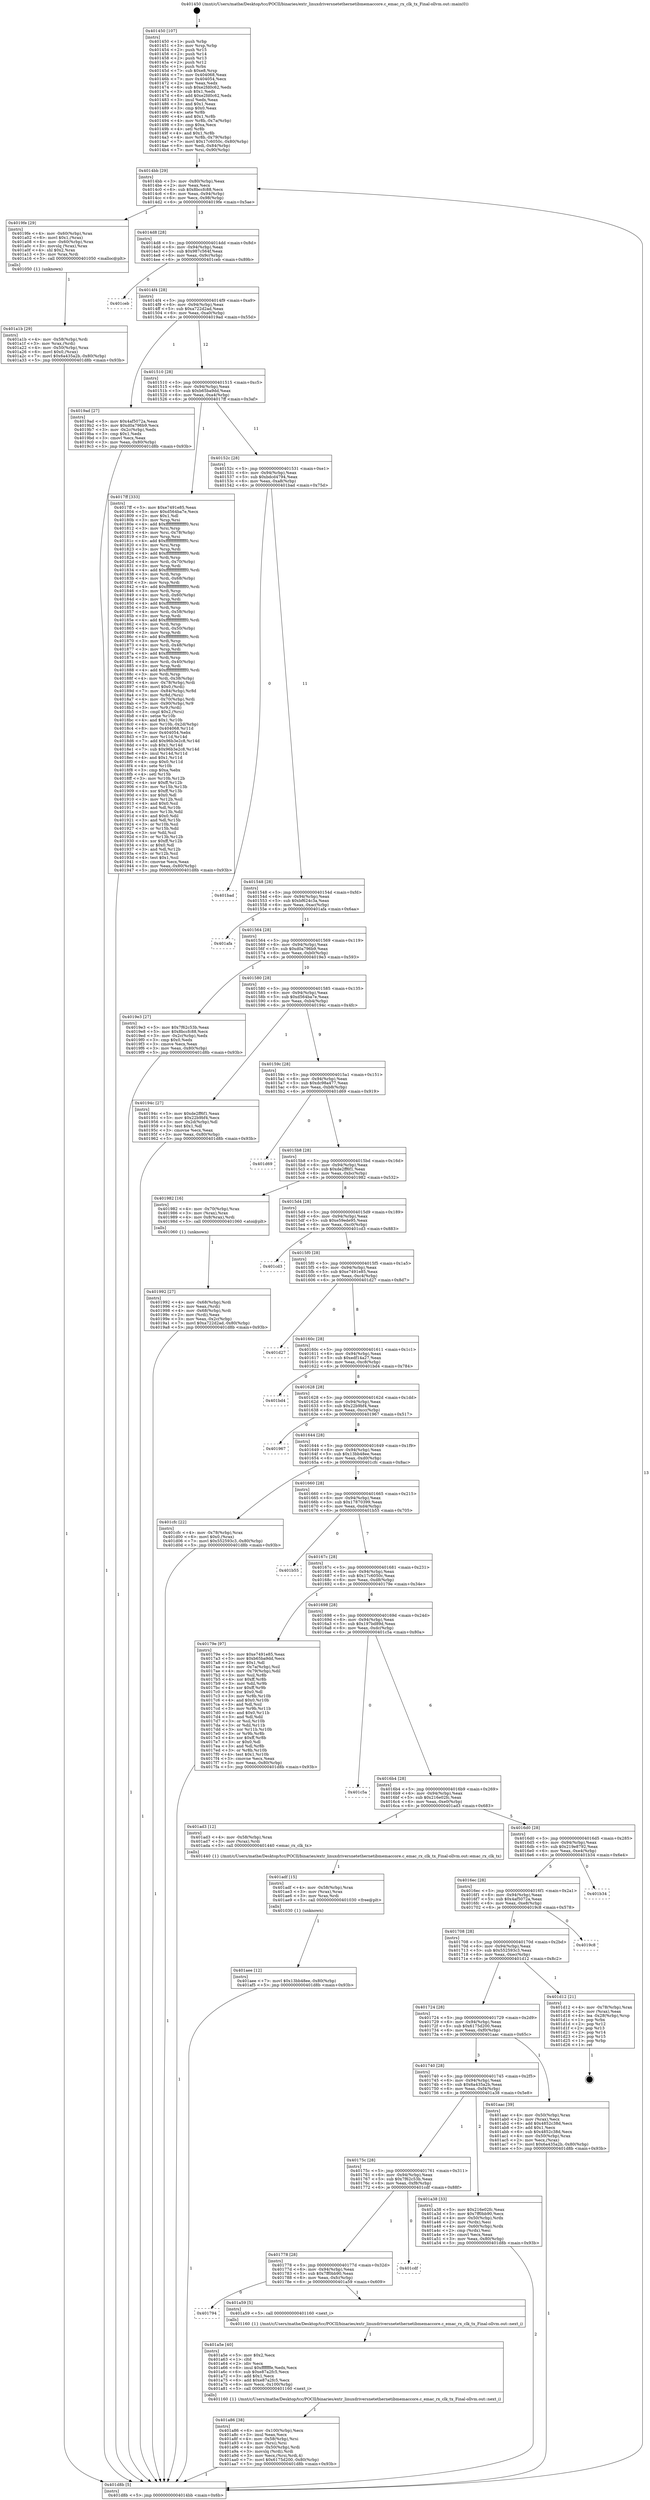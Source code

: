 digraph "0x401450" {
  label = "0x401450 (/mnt/c/Users/mathe/Desktop/tcc/POCII/binaries/extr_linuxdriversnetethernetibmemaccore.c_emac_rx_clk_tx_Final-ollvm.out::main(0))"
  labelloc = "t"
  node[shape=record]

  Entry [label="",width=0.3,height=0.3,shape=circle,fillcolor=black,style=filled]
  "0x4014bb" [label="{
     0x4014bb [29]\l
     | [instrs]\l
     &nbsp;&nbsp;0x4014bb \<+3\>: mov -0x80(%rbp),%eax\l
     &nbsp;&nbsp;0x4014be \<+2\>: mov %eax,%ecx\l
     &nbsp;&nbsp;0x4014c0 \<+6\>: sub $0x8bccfc88,%ecx\l
     &nbsp;&nbsp;0x4014c6 \<+6\>: mov %eax,-0x94(%rbp)\l
     &nbsp;&nbsp;0x4014cc \<+6\>: mov %ecx,-0x98(%rbp)\l
     &nbsp;&nbsp;0x4014d2 \<+6\>: je 00000000004019fe \<main+0x5ae\>\l
  }"]
  "0x4019fe" [label="{
     0x4019fe [29]\l
     | [instrs]\l
     &nbsp;&nbsp;0x4019fe \<+4\>: mov -0x60(%rbp),%rax\l
     &nbsp;&nbsp;0x401a02 \<+6\>: movl $0x1,(%rax)\l
     &nbsp;&nbsp;0x401a08 \<+4\>: mov -0x60(%rbp),%rax\l
     &nbsp;&nbsp;0x401a0c \<+3\>: movslq (%rax),%rax\l
     &nbsp;&nbsp;0x401a0f \<+4\>: shl $0x2,%rax\l
     &nbsp;&nbsp;0x401a13 \<+3\>: mov %rax,%rdi\l
     &nbsp;&nbsp;0x401a16 \<+5\>: call 0000000000401050 \<malloc@plt\>\l
     | [calls]\l
     &nbsp;&nbsp;0x401050 \{1\} (unknown)\l
  }"]
  "0x4014d8" [label="{
     0x4014d8 [28]\l
     | [instrs]\l
     &nbsp;&nbsp;0x4014d8 \<+5\>: jmp 00000000004014dd \<main+0x8d\>\l
     &nbsp;&nbsp;0x4014dd \<+6\>: mov -0x94(%rbp),%eax\l
     &nbsp;&nbsp;0x4014e3 \<+5\>: sub $0x987c564f,%eax\l
     &nbsp;&nbsp;0x4014e8 \<+6\>: mov %eax,-0x9c(%rbp)\l
     &nbsp;&nbsp;0x4014ee \<+6\>: je 0000000000401ceb \<main+0x89b\>\l
  }"]
  Exit [label="",width=0.3,height=0.3,shape=circle,fillcolor=black,style=filled,peripheries=2]
  "0x401ceb" [label="{
     0x401ceb\l
  }", style=dashed]
  "0x4014f4" [label="{
     0x4014f4 [28]\l
     | [instrs]\l
     &nbsp;&nbsp;0x4014f4 \<+5\>: jmp 00000000004014f9 \<main+0xa9\>\l
     &nbsp;&nbsp;0x4014f9 \<+6\>: mov -0x94(%rbp),%eax\l
     &nbsp;&nbsp;0x4014ff \<+5\>: sub $0xa722d2ad,%eax\l
     &nbsp;&nbsp;0x401504 \<+6\>: mov %eax,-0xa0(%rbp)\l
     &nbsp;&nbsp;0x40150a \<+6\>: je 00000000004019ad \<main+0x55d\>\l
  }"]
  "0x401aee" [label="{
     0x401aee [12]\l
     | [instrs]\l
     &nbsp;&nbsp;0x401aee \<+7\>: movl $0x13bb48ee,-0x80(%rbp)\l
     &nbsp;&nbsp;0x401af5 \<+5\>: jmp 0000000000401d8b \<main+0x93b\>\l
  }"]
  "0x4019ad" [label="{
     0x4019ad [27]\l
     | [instrs]\l
     &nbsp;&nbsp;0x4019ad \<+5\>: mov $0x4af5072a,%eax\l
     &nbsp;&nbsp;0x4019b2 \<+5\>: mov $0xd0a796b9,%ecx\l
     &nbsp;&nbsp;0x4019b7 \<+3\>: mov -0x2c(%rbp),%edx\l
     &nbsp;&nbsp;0x4019ba \<+3\>: cmp $0x1,%edx\l
     &nbsp;&nbsp;0x4019bd \<+3\>: cmovl %ecx,%eax\l
     &nbsp;&nbsp;0x4019c0 \<+3\>: mov %eax,-0x80(%rbp)\l
     &nbsp;&nbsp;0x4019c3 \<+5\>: jmp 0000000000401d8b \<main+0x93b\>\l
  }"]
  "0x401510" [label="{
     0x401510 [28]\l
     | [instrs]\l
     &nbsp;&nbsp;0x401510 \<+5\>: jmp 0000000000401515 \<main+0xc5\>\l
     &nbsp;&nbsp;0x401515 \<+6\>: mov -0x94(%rbp),%eax\l
     &nbsp;&nbsp;0x40151b \<+5\>: sub $0xb65ba9dd,%eax\l
     &nbsp;&nbsp;0x401520 \<+6\>: mov %eax,-0xa4(%rbp)\l
     &nbsp;&nbsp;0x401526 \<+6\>: je 00000000004017ff \<main+0x3af\>\l
  }"]
  "0x401adf" [label="{
     0x401adf [15]\l
     | [instrs]\l
     &nbsp;&nbsp;0x401adf \<+4\>: mov -0x58(%rbp),%rax\l
     &nbsp;&nbsp;0x401ae3 \<+3\>: mov (%rax),%rax\l
     &nbsp;&nbsp;0x401ae6 \<+3\>: mov %rax,%rdi\l
     &nbsp;&nbsp;0x401ae9 \<+5\>: call 0000000000401030 \<free@plt\>\l
     | [calls]\l
     &nbsp;&nbsp;0x401030 \{1\} (unknown)\l
  }"]
  "0x4017ff" [label="{
     0x4017ff [333]\l
     | [instrs]\l
     &nbsp;&nbsp;0x4017ff \<+5\>: mov $0xe7491e85,%eax\l
     &nbsp;&nbsp;0x401804 \<+5\>: mov $0xd564ba7e,%ecx\l
     &nbsp;&nbsp;0x401809 \<+2\>: mov $0x1,%dl\l
     &nbsp;&nbsp;0x40180b \<+3\>: mov %rsp,%rsi\l
     &nbsp;&nbsp;0x40180e \<+4\>: add $0xfffffffffffffff0,%rsi\l
     &nbsp;&nbsp;0x401812 \<+3\>: mov %rsi,%rsp\l
     &nbsp;&nbsp;0x401815 \<+4\>: mov %rsi,-0x78(%rbp)\l
     &nbsp;&nbsp;0x401819 \<+3\>: mov %rsp,%rsi\l
     &nbsp;&nbsp;0x40181c \<+4\>: add $0xfffffffffffffff0,%rsi\l
     &nbsp;&nbsp;0x401820 \<+3\>: mov %rsi,%rsp\l
     &nbsp;&nbsp;0x401823 \<+3\>: mov %rsp,%rdi\l
     &nbsp;&nbsp;0x401826 \<+4\>: add $0xfffffffffffffff0,%rdi\l
     &nbsp;&nbsp;0x40182a \<+3\>: mov %rdi,%rsp\l
     &nbsp;&nbsp;0x40182d \<+4\>: mov %rdi,-0x70(%rbp)\l
     &nbsp;&nbsp;0x401831 \<+3\>: mov %rsp,%rdi\l
     &nbsp;&nbsp;0x401834 \<+4\>: add $0xfffffffffffffff0,%rdi\l
     &nbsp;&nbsp;0x401838 \<+3\>: mov %rdi,%rsp\l
     &nbsp;&nbsp;0x40183b \<+4\>: mov %rdi,-0x68(%rbp)\l
     &nbsp;&nbsp;0x40183f \<+3\>: mov %rsp,%rdi\l
     &nbsp;&nbsp;0x401842 \<+4\>: add $0xfffffffffffffff0,%rdi\l
     &nbsp;&nbsp;0x401846 \<+3\>: mov %rdi,%rsp\l
     &nbsp;&nbsp;0x401849 \<+4\>: mov %rdi,-0x60(%rbp)\l
     &nbsp;&nbsp;0x40184d \<+3\>: mov %rsp,%rdi\l
     &nbsp;&nbsp;0x401850 \<+4\>: add $0xfffffffffffffff0,%rdi\l
     &nbsp;&nbsp;0x401854 \<+3\>: mov %rdi,%rsp\l
     &nbsp;&nbsp;0x401857 \<+4\>: mov %rdi,-0x58(%rbp)\l
     &nbsp;&nbsp;0x40185b \<+3\>: mov %rsp,%rdi\l
     &nbsp;&nbsp;0x40185e \<+4\>: add $0xfffffffffffffff0,%rdi\l
     &nbsp;&nbsp;0x401862 \<+3\>: mov %rdi,%rsp\l
     &nbsp;&nbsp;0x401865 \<+4\>: mov %rdi,-0x50(%rbp)\l
     &nbsp;&nbsp;0x401869 \<+3\>: mov %rsp,%rdi\l
     &nbsp;&nbsp;0x40186c \<+4\>: add $0xfffffffffffffff0,%rdi\l
     &nbsp;&nbsp;0x401870 \<+3\>: mov %rdi,%rsp\l
     &nbsp;&nbsp;0x401873 \<+4\>: mov %rdi,-0x48(%rbp)\l
     &nbsp;&nbsp;0x401877 \<+3\>: mov %rsp,%rdi\l
     &nbsp;&nbsp;0x40187a \<+4\>: add $0xfffffffffffffff0,%rdi\l
     &nbsp;&nbsp;0x40187e \<+3\>: mov %rdi,%rsp\l
     &nbsp;&nbsp;0x401881 \<+4\>: mov %rdi,-0x40(%rbp)\l
     &nbsp;&nbsp;0x401885 \<+3\>: mov %rsp,%rdi\l
     &nbsp;&nbsp;0x401888 \<+4\>: add $0xfffffffffffffff0,%rdi\l
     &nbsp;&nbsp;0x40188c \<+3\>: mov %rdi,%rsp\l
     &nbsp;&nbsp;0x40188f \<+4\>: mov %rdi,-0x38(%rbp)\l
     &nbsp;&nbsp;0x401893 \<+4\>: mov -0x78(%rbp),%rdi\l
     &nbsp;&nbsp;0x401897 \<+6\>: movl $0x0,(%rdi)\l
     &nbsp;&nbsp;0x40189d \<+7\>: mov -0x84(%rbp),%r8d\l
     &nbsp;&nbsp;0x4018a4 \<+3\>: mov %r8d,(%rsi)\l
     &nbsp;&nbsp;0x4018a7 \<+4\>: mov -0x70(%rbp),%rdi\l
     &nbsp;&nbsp;0x4018ab \<+7\>: mov -0x90(%rbp),%r9\l
     &nbsp;&nbsp;0x4018b2 \<+3\>: mov %r9,(%rdi)\l
     &nbsp;&nbsp;0x4018b5 \<+3\>: cmpl $0x2,(%rsi)\l
     &nbsp;&nbsp;0x4018b8 \<+4\>: setne %r10b\l
     &nbsp;&nbsp;0x4018bc \<+4\>: and $0x1,%r10b\l
     &nbsp;&nbsp;0x4018c0 \<+4\>: mov %r10b,-0x2d(%rbp)\l
     &nbsp;&nbsp;0x4018c4 \<+8\>: mov 0x404068,%r11d\l
     &nbsp;&nbsp;0x4018cc \<+7\>: mov 0x404054,%ebx\l
     &nbsp;&nbsp;0x4018d3 \<+3\>: mov %r11d,%r14d\l
     &nbsp;&nbsp;0x4018d6 \<+7\>: add $0x96b3e2c8,%r14d\l
     &nbsp;&nbsp;0x4018dd \<+4\>: sub $0x1,%r14d\l
     &nbsp;&nbsp;0x4018e1 \<+7\>: sub $0x96b3e2c8,%r14d\l
     &nbsp;&nbsp;0x4018e8 \<+4\>: imul %r14d,%r11d\l
     &nbsp;&nbsp;0x4018ec \<+4\>: and $0x1,%r11d\l
     &nbsp;&nbsp;0x4018f0 \<+4\>: cmp $0x0,%r11d\l
     &nbsp;&nbsp;0x4018f4 \<+4\>: sete %r10b\l
     &nbsp;&nbsp;0x4018f8 \<+3\>: cmp $0xa,%ebx\l
     &nbsp;&nbsp;0x4018fb \<+4\>: setl %r15b\l
     &nbsp;&nbsp;0x4018ff \<+3\>: mov %r10b,%r12b\l
     &nbsp;&nbsp;0x401902 \<+4\>: xor $0xff,%r12b\l
     &nbsp;&nbsp;0x401906 \<+3\>: mov %r15b,%r13b\l
     &nbsp;&nbsp;0x401909 \<+4\>: xor $0xff,%r13b\l
     &nbsp;&nbsp;0x40190d \<+3\>: xor $0x0,%dl\l
     &nbsp;&nbsp;0x401910 \<+3\>: mov %r12b,%sil\l
     &nbsp;&nbsp;0x401913 \<+4\>: and $0x0,%sil\l
     &nbsp;&nbsp;0x401917 \<+3\>: and %dl,%r10b\l
     &nbsp;&nbsp;0x40191a \<+3\>: mov %r13b,%dil\l
     &nbsp;&nbsp;0x40191d \<+4\>: and $0x0,%dil\l
     &nbsp;&nbsp;0x401921 \<+3\>: and %dl,%r15b\l
     &nbsp;&nbsp;0x401924 \<+3\>: or %r10b,%sil\l
     &nbsp;&nbsp;0x401927 \<+3\>: or %r15b,%dil\l
     &nbsp;&nbsp;0x40192a \<+3\>: xor %dil,%sil\l
     &nbsp;&nbsp;0x40192d \<+3\>: or %r13b,%r12b\l
     &nbsp;&nbsp;0x401930 \<+4\>: xor $0xff,%r12b\l
     &nbsp;&nbsp;0x401934 \<+3\>: or $0x0,%dl\l
     &nbsp;&nbsp;0x401937 \<+3\>: and %dl,%r12b\l
     &nbsp;&nbsp;0x40193a \<+3\>: or %r12b,%sil\l
     &nbsp;&nbsp;0x40193d \<+4\>: test $0x1,%sil\l
     &nbsp;&nbsp;0x401941 \<+3\>: cmovne %ecx,%eax\l
     &nbsp;&nbsp;0x401944 \<+3\>: mov %eax,-0x80(%rbp)\l
     &nbsp;&nbsp;0x401947 \<+5\>: jmp 0000000000401d8b \<main+0x93b\>\l
  }"]
  "0x40152c" [label="{
     0x40152c [28]\l
     | [instrs]\l
     &nbsp;&nbsp;0x40152c \<+5\>: jmp 0000000000401531 \<main+0xe1\>\l
     &nbsp;&nbsp;0x401531 \<+6\>: mov -0x94(%rbp),%eax\l
     &nbsp;&nbsp;0x401537 \<+5\>: sub $0xbdcd4794,%eax\l
     &nbsp;&nbsp;0x40153c \<+6\>: mov %eax,-0xa8(%rbp)\l
     &nbsp;&nbsp;0x401542 \<+6\>: je 0000000000401bad \<main+0x75d\>\l
  }"]
  "0x401a86" [label="{
     0x401a86 [38]\l
     | [instrs]\l
     &nbsp;&nbsp;0x401a86 \<+6\>: mov -0x100(%rbp),%ecx\l
     &nbsp;&nbsp;0x401a8c \<+3\>: imul %eax,%ecx\l
     &nbsp;&nbsp;0x401a8f \<+4\>: mov -0x58(%rbp),%rsi\l
     &nbsp;&nbsp;0x401a93 \<+3\>: mov (%rsi),%rsi\l
     &nbsp;&nbsp;0x401a96 \<+4\>: mov -0x50(%rbp),%rdi\l
     &nbsp;&nbsp;0x401a9a \<+3\>: movslq (%rdi),%rdi\l
     &nbsp;&nbsp;0x401a9d \<+3\>: mov %ecx,(%rsi,%rdi,4)\l
     &nbsp;&nbsp;0x401aa0 \<+7\>: movl $0x6175d200,-0x80(%rbp)\l
     &nbsp;&nbsp;0x401aa7 \<+5\>: jmp 0000000000401d8b \<main+0x93b\>\l
  }"]
  "0x401bad" [label="{
     0x401bad\l
  }", style=dashed]
  "0x401548" [label="{
     0x401548 [28]\l
     | [instrs]\l
     &nbsp;&nbsp;0x401548 \<+5\>: jmp 000000000040154d \<main+0xfd\>\l
     &nbsp;&nbsp;0x40154d \<+6\>: mov -0x94(%rbp),%eax\l
     &nbsp;&nbsp;0x401553 \<+5\>: sub $0xbf624c3a,%eax\l
     &nbsp;&nbsp;0x401558 \<+6\>: mov %eax,-0xac(%rbp)\l
     &nbsp;&nbsp;0x40155e \<+6\>: je 0000000000401afa \<main+0x6aa\>\l
  }"]
  "0x401a5e" [label="{
     0x401a5e [40]\l
     | [instrs]\l
     &nbsp;&nbsp;0x401a5e \<+5\>: mov $0x2,%ecx\l
     &nbsp;&nbsp;0x401a63 \<+1\>: cltd\l
     &nbsp;&nbsp;0x401a64 \<+2\>: idiv %ecx\l
     &nbsp;&nbsp;0x401a66 \<+6\>: imul $0xfffffffe,%edx,%ecx\l
     &nbsp;&nbsp;0x401a6c \<+6\>: sub $0xe87a2fc5,%ecx\l
     &nbsp;&nbsp;0x401a72 \<+3\>: add $0x1,%ecx\l
     &nbsp;&nbsp;0x401a75 \<+6\>: add $0xe87a2fc5,%ecx\l
     &nbsp;&nbsp;0x401a7b \<+6\>: mov %ecx,-0x100(%rbp)\l
     &nbsp;&nbsp;0x401a81 \<+5\>: call 0000000000401160 \<next_i\>\l
     | [calls]\l
     &nbsp;&nbsp;0x401160 \{1\} (/mnt/c/Users/mathe/Desktop/tcc/POCII/binaries/extr_linuxdriversnetethernetibmemaccore.c_emac_rx_clk_tx_Final-ollvm.out::next_i)\l
  }"]
  "0x401afa" [label="{
     0x401afa\l
  }", style=dashed]
  "0x401564" [label="{
     0x401564 [28]\l
     | [instrs]\l
     &nbsp;&nbsp;0x401564 \<+5\>: jmp 0000000000401569 \<main+0x119\>\l
     &nbsp;&nbsp;0x401569 \<+6\>: mov -0x94(%rbp),%eax\l
     &nbsp;&nbsp;0x40156f \<+5\>: sub $0xd0a796b9,%eax\l
     &nbsp;&nbsp;0x401574 \<+6\>: mov %eax,-0xb0(%rbp)\l
     &nbsp;&nbsp;0x40157a \<+6\>: je 00000000004019e3 \<main+0x593\>\l
  }"]
  "0x401794" [label="{
     0x401794\l
  }", style=dashed]
  "0x4019e3" [label="{
     0x4019e3 [27]\l
     | [instrs]\l
     &nbsp;&nbsp;0x4019e3 \<+5\>: mov $0x7f62c53b,%eax\l
     &nbsp;&nbsp;0x4019e8 \<+5\>: mov $0x8bccfc88,%ecx\l
     &nbsp;&nbsp;0x4019ed \<+3\>: mov -0x2c(%rbp),%edx\l
     &nbsp;&nbsp;0x4019f0 \<+3\>: cmp $0x0,%edx\l
     &nbsp;&nbsp;0x4019f3 \<+3\>: cmove %ecx,%eax\l
     &nbsp;&nbsp;0x4019f6 \<+3\>: mov %eax,-0x80(%rbp)\l
     &nbsp;&nbsp;0x4019f9 \<+5\>: jmp 0000000000401d8b \<main+0x93b\>\l
  }"]
  "0x401580" [label="{
     0x401580 [28]\l
     | [instrs]\l
     &nbsp;&nbsp;0x401580 \<+5\>: jmp 0000000000401585 \<main+0x135\>\l
     &nbsp;&nbsp;0x401585 \<+6\>: mov -0x94(%rbp),%eax\l
     &nbsp;&nbsp;0x40158b \<+5\>: sub $0xd564ba7e,%eax\l
     &nbsp;&nbsp;0x401590 \<+6\>: mov %eax,-0xb4(%rbp)\l
     &nbsp;&nbsp;0x401596 \<+6\>: je 000000000040194c \<main+0x4fc\>\l
  }"]
  "0x401a59" [label="{
     0x401a59 [5]\l
     | [instrs]\l
     &nbsp;&nbsp;0x401a59 \<+5\>: call 0000000000401160 \<next_i\>\l
     | [calls]\l
     &nbsp;&nbsp;0x401160 \{1\} (/mnt/c/Users/mathe/Desktop/tcc/POCII/binaries/extr_linuxdriversnetethernetibmemaccore.c_emac_rx_clk_tx_Final-ollvm.out::next_i)\l
  }"]
  "0x40194c" [label="{
     0x40194c [27]\l
     | [instrs]\l
     &nbsp;&nbsp;0x40194c \<+5\>: mov $0xde2ff6f1,%eax\l
     &nbsp;&nbsp;0x401951 \<+5\>: mov $0x22b9bf4,%ecx\l
     &nbsp;&nbsp;0x401956 \<+3\>: mov -0x2d(%rbp),%dl\l
     &nbsp;&nbsp;0x401959 \<+3\>: test $0x1,%dl\l
     &nbsp;&nbsp;0x40195c \<+3\>: cmovne %ecx,%eax\l
     &nbsp;&nbsp;0x40195f \<+3\>: mov %eax,-0x80(%rbp)\l
     &nbsp;&nbsp;0x401962 \<+5\>: jmp 0000000000401d8b \<main+0x93b\>\l
  }"]
  "0x40159c" [label="{
     0x40159c [28]\l
     | [instrs]\l
     &nbsp;&nbsp;0x40159c \<+5\>: jmp 00000000004015a1 \<main+0x151\>\l
     &nbsp;&nbsp;0x4015a1 \<+6\>: mov -0x94(%rbp),%eax\l
     &nbsp;&nbsp;0x4015a7 \<+5\>: sub $0xdc98a477,%eax\l
     &nbsp;&nbsp;0x4015ac \<+6\>: mov %eax,-0xb8(%rbp)\l
     &nbsp;&nbsp;0x4015b2 \<+6\>: je 0000000000401d69 \<main+0x919\>\l
  }"]
  "0x401778" [label="{
     0x401778 [28]\l
     | [instrs]\l
     &nbsp;&nbsp;0x401778 \<+5\>: jmp 000000000040177d \<main+0x32d\>\l
     &nbsp;&nbsp;0x40177d \<+6\>: mov -0x94(%rbp),%eax\l
     &nbsp;&nbsp;0x401783 \<+5\>: sub $0x7ff0bb90,%eax\l
     &nbsp;&nbsp;0x401788 \<+6\>: mov %eax,-0xfc(%rbp)\l
     &nbsp;&nbsp;0x40178e \<+6\>: je 0000000000401a59 \<main+0x609\>\l
  }"]
  "0x401d69" [label="{
     0x401d69\l
  }", style=dashed]
  "0x4015b8" [label="{
     0x4015b8 [28]\l
     | [instrs]\l
     &nbsp;&nbsp;0x4015b8 \<+5\>: jmp 00000000004015bd \<main+0x16d\>\l
     &nbsp;&nbsp;0x4015bd \<+6\>: mov -0x94(%rbp),%eax\l
     &nbsp;&nbsp;0x4015c3 \<+5\>: sub $0xde2ff6f1,%eax\l
     &nbsp;&nbsp;0x4015c8 \<+6\>: mov %eax,-0xbc(%rbp)\l
     &nbsp;&nbsp;0x4015ce \<+6\>: je 0000000000401982 \<main+0x532\>\l
  }"]
  "0x401cdf" [label="{
     0x401cdf\l
  }", style=dashed]
  "0x401982" [label="{
     0x401982 [16]\l
     | [instrs]\l
     &nbsp;&nbsp;0x401982 \<+4\>: mov -0x70(%rbp),%rax\l
     &nbsp;&nbsp;0x401986 \<+3\>: mov (%rax),%rax\l
     &nbsp;&nbsp;0x401989 \<+4\>: mov 0x8(%rax),%rdi\l
     &nbsp;&nbsp;0x40198d \<+5\>: call 0000000000401060 \<atoi@plt\>\l
     | [calls]\l
     &nbsp;&nbsp;0x401060 \{1\} (unknown)\l
  }"]
  "0x4015d4" [label="{
     0x4015d4 [28]\l
     | [instrs]\l
     &nbsp;&nbsp;0x4015d4 \<+5\>: jmp 00000000004015d9 \<main+0x189\>\l
     &nbsp;&nbsp;0x4015d9 \<+6\>: mov -0x94(%rbp),%eax\l
     &nbsp;&nbsp;0x4015df \<+5\>: sub $0xe59ede95,%eax\l
     &nbsp;&nbsp;0x4015e4 \<+6\>: mov %eax,-0xc0(%rbp)\l
     &nbsp;&nbsp;0x4015ea \<+6\>: je 0000000000401cd3 \<main+0x883\>\l
  }"]
  "0x40175c" [label="{
     0x40175c [28]\l
     | [instrs]\l
     &nbsp;&nbsp;0x40175c \<+5\>: jmp 0000000000401761 \<main+0x311\>\l
     &nbsp;&nbsp;0x401761 \<+6\>: mov -0x94(%rbp),%eax\l
     &nbsp;&nbsp;0x401767 \<+5\>: sub $0x7f62c53b,%eax\l
     &nbsp;&nbsp;0x40176c \<+6\>: mov %eax,-0xf8(%rbp)\l
     &nbsp;&nbsp;0x401772 \<+6\>: je 0000000000401cdf \<main+0x88f\>\l
  }"]
  "0x401cd3" [label="{
     0x401cd3\l
  }", style=dashed]
  "0x4015f0" [label="{
     0x4015f0 [28]\l
     | [instrs]\l
     &nbsp;&nbsp;0x4015f0 \<+5\>: jmp 00000000004015f5 \<main+0x1a5\>\l
     &nbsp;&nbsp;0x4015f5 \<+6\>: mov -0x94(%rbp),%eax\l
     &nbsp;&nbsp;0x4015fb \<+5\>: sub $0xe7491e85,%eax\l
     &nbsp;&nbsp;0x401600 \<+6\>: mov %eax,-0xc4(%rbp)\l
     &nbsp;&nbsp;0x401606 \<+6\>: je 0000000000401d27 \<main+0x8d7\>\l
  }"]
  "0x401a38" [label="{
     0x401a38 [33]\l
     | [instrs]\l
     &nbsp;&nbsp;0x401a38 \<+5\>: mov $0x216e02fc,%eax\l
     &nbsp;&nbsp;0x401a3d \<+5\>: mov $0x7ff0bb90,%ecx\l
     &nbsp;&nbsp;0x401a42 \<+4\>: mov -0x50(%rbp),%rdx\l
     &nbsp;&nbsp;0x401a46 \<+2\>: mov (%rdx),%esi\l
     &nbsp;&nbsp;0x401a48 \<+4\>: mov -0x60(%rbp),%rdx\l
     &nbsp;&nbsp;0x401a4c \<+2\>: cmp (%rdx),%esi\l
     &nbsp;&nbsp;0x401a4e \<+3\>: cmovl %ecx,%eax\l
     &nbsp;&nbsp;0x401a51 \<+3\>: mov %eax,-0x80(%rbp)\l
     &nbsp;&nbsp;0x401a54 \<+5\>: jmp 0000000000401d8b \<main+0x93b\>\l
  }"]
  "0x401d27" [label="{
     0x401d27\l
  }", style=dashed]
  "0x40160c" [label="{
     0x40160c [28]\l
     | [instrs]\l
     &nbsp;&nbsp;0x40160c \<+5\>: jmp 0000000000401611 \<main+0x1c1\>\l
     &nbsp;&nbsp;0x401611 \<+6\>: mov -0x94(%rbp),%eax\l
     &nbsp;&nbsp;0x401617 \<+5\>: sub $0xedf14a27,%eax\l
     &nbsp;&nbsp;0x40161c \<+6\>: mov %eax,-0xc8(%rbp)\l
     &nbsp;&nbsp;0x401622 \<+6\>: je 0000000000401bd4 \<main+0x784\>\l
  }"]
  "0x401740" [label="{
     0x401740 [28]\l
     | [instrs]\l
     &nbsp;&nbsp;0x401740 \<+5\>: jmp 0000000000401745 \<main+0x2f5\>\l
     &nbsp;&nbsp;0x401745 \<+6\>: mov -0x94(%rbp),%eax\l
     &nbsp;&nbsp;0x40174b \<+5\>: sub $0x6a435a2b,%eax\l
     &nbsp;&nbsp;0x401750 \<+6\>: mov %eax,-0xf4(%rbp)\l
     &nbsp;&nbsp;0x401756 \<+6\>: je 0000000000401a38 \<main+0x5e8\>\l
  }"]
  "0x401bd4" [label="{
     0x401bd4\l
  }", style=dashed]
  "0x401628" [label="{
     0x401628 [28]\l
     | [instrs]\l
     &nbsp;&nbsp;0x401628 \<+5\>: jmp 000000000040162d \<main+0x1dd\>\l
     &nbsp;&nbsp;0x40162d \<+6\>: mov -0x94(%rbp),%eax\l
     &nbsp;&nbsp;0x401633 \<+5\>: sub $0x22b9bf4,%eax\l
     &nbsp;&nbsp;0x401638 \<+6\>: mov %eax,-0xcc(%rbp)\l
     &nbsp;&nbsp;0x40163e \<+6\>: je 0000000000401967 \<main+0x517\>\l
  }"]
  "0x401aac" [label="{
     0x401aac [39]\l
     | [instrs]\l
     &nbsp;&nbsp;0x401aac \<+4\>: mov -0x50(%rbp),%rax\l
     &nbsp;&nbsp;0x401ab0 \<+2\>: mov (%rax),%ecx\l
     &nbsp;&nbsp;0x401ab2 \<+6\>: add $0x4852c38d,%ecx\l
     &nbsp;&nbsp;0x401ab8 \<+3\>: add $0x1,%ecx\l
     &nbsp;&nbsp;0x401abb \<+6\>: sub $0x4852c38d,%ecx\l
     &nbsp;&nbsp;0x401ac1 \<+4\>: mov -0x50(%rbp),%rax\l
     &nbsp;&nbsp;0x401ac5 \<+2\>: mov %ecx,(%rax)\l
     &nbsp;&nbsp;0x401ac7 \<+7\>: movl $0x6a435a2b,-0x80(%rbp)\l
     &nbsp;&nbsp;0x401ace \<+5\>: jmp 0000000000401d8b \<main+0x93b\>\l
  }"]
  "0x401967" [label="{
     0x401967\l
  }", style=dashed]
  "0x401644" [label="{
     0x401644 [28]\l
     | [instrs]\l
     &nbsp;&nbsp;0x401644 \<+5\>: jmp 0000000000401649 \<main+0x1f9\>\l
     &nbsp;&nbsp;0x401649 \<+6\>: mov -0x94(%rbp),%eax\l
     &nbsp;&nbsp;0x40164f \<+5\>: sub $0x13bb48ee,%eax\l
     &nbsp;&nbsp;0x401654 \<+6\>: mov %eax,-0xd0(%rbp)\l
     &nbsp;&nbsp;0x40165a \<+6\>: je 0000000000401cfc \<main+0x8ac\>\l
  }"]
  "0x401724" [label="{
     0x401724 [28]\l
     | [instrs]\l
     &nbsp;&nbsp;0x401724 \<+5\>: jmp 0000000000401729 \<main+0x2d9\>\l
     &nbsp;&nbsp;0x401729 \<+6\>: mov -0x94(%rbp),%eax\l
     &nbsp;&nbsp;0x40172f \<+5\>: sub $0x6175d200,%eax\l
     &nbsp;&nbsp;0x401734 \<+6\>: mov %eax,-0xf0(%rbp)\l
     &nbsp;&nbsp;0x40173a \<+6\>: je 0000000000401aac \<main+0x65c\>\l
  }"]
  "0x401cfc" [label="{
     0x401cfc [22]\l
     | [instrs]\l
     &nbsp;&nbsp;0x401cfc \<+4\>: mov -0x78(%rbp),%rax\l
     &nbsp;&nbsp;0x401d00 \<+6\>: movl $0x0,(%rax)\l
     &nbsp;&nbsp;0x401d06 \<+7\>: movl $0x552593c3,-0x80(%rbp)\l
     &nbsp;&nbsp;0x401d0d \<+5\>: jmp 0000000000401d8b \<main+0x93b\>\l
  }"]
  "0x401660" [label="{
     0x401660 [28]\l
     | [instrs]\l
     &nbsp;&nbsp;0x401660 \<+5\>: jmp 0000000000401665 \<main+0x215\>\l
     &nbsp;&nbsp;0x401665 \<+6\>: mov -0x94(%rbp),%eax\l
     &nbsp;&nbsp;0x40166b \<+5\>: sub $0x17870399,%eax\l
     &nbsp;&nbsp;0x401670 \<+6\>: mov %eax,-0xd4(%rbp)\l
     &nbsp;&nbsp;0x401676 \<+6\>: je 0000000000401b55 \<main+0x705\>\l
  }"]
  "0x401d12" [label="{
     0x401d12 [21]\l
     | [instrs]\l
     &nbsp;&nbsp;0x401d12 \<+4\>: mov -0x78(%rbp),%rax\l
     &nbsp;&nbsp;0x401d16 \<+2\>: mov (%rax),%eax\l
     &nbsp;&nbsp;0x401d18 \<+4\>: lea -0x28(%rbp),%rsp\l
     &nbsp;&nbsp;0x401d1c \<+1\>: pop %rbx\l
     &nbsp;&nbsp;0x401d1d \<+2\>: pop %r12\l
     &nbsp;&nbsp;0x401d1f \<+2\>: pop %r13\l
     &nbsp;&nbsp;0x401d21 \<+2\>: pop %r14\l
     &nbsp;&nbsp;0x401d23 \<+2\>: pop %r15\l
     &nbsp;&nbsp;0x401d25 \<+1\>: pop %rbp\l
     &nbsp;&nbsp;0x401d26 \<+1\>: ret\l
  }"]
  "0x401b55" [label="{
     0x401b55\l
  }", style=dashed]
  "0x40167c" [label="{
     0x40167c [28]\l
     | [instrs]\l
     &nbsp;&nbsp;0x40167c \<+5\>: jmp 0000000000401681 \<main+0x231\>\l
     &nbsp;&nbsp;0x401681 \<+6\>: mov -0x94(%rbp),%eax\l
     &nbsp;&nbsp;0x401687 \<+5\>: sub $0x17c6050c,%eax\l
     &nbsp;&nbsp;0x40168c \<+6\>: mov %eax,-0xd8(%rbp)\l
     &nbsp;&nbsp;0x401692 \<+6\>: je 000000000040179e \<main+0x34e\>\l
  }"]
  "0x401708" [label="{
     0x401708 [28]\l
     | [instrs]\l
     &nbsp;&nbsp;0x401708 \<+5\>: jmp 000000000040170d \<main+0x2bd\>\l
     &nbsp;&nbsp;0x40170d \<+6\>: mov -0x94(%rbp),%eax\l
     &nbsp;&nbsp;0x401713 \<+5\>: sub $0x552593c3,%eax\l
     &nbsp;&nbsp;0x401718 \<+6\>: mov %eax,-0xec(%rbp)\l
     &nbsp;&nbsp;0x40171e \<+6\>: je 0000000000401d12 \<main+0x8c2\>\l
  }"]
  "0x40179e" [label="{
     0x40179e [97]\l
     | [instrs]\l
     &nbsp;&nbsp;0x40179e \<+5\>: mov $0xe7491e85,%eax\l
     &nbsp;&nbsp;0x4017a3 \<+5\>: mov $0xb65ba9dd,%ecx\l
     &nbsp;&nbsp;0x4017a8 \<+2\>: mov $0x1,%dl\l
     &nbsp;&nbsp;0x4017aa \<+4\>: mov -0x7a(%rbp),%sil\l
     &nbsp;&nbsp;0x4017ae \<+4\>: mov -0x79(%rbp),%dil\l
     &nbsp;&nbsp;0x4017b2 \<+3\>: mov %sil,%r8b\l
     &nbsp;&nbsp;0x4017b5 \<+4\>: xor $0xff,%r8b\l
     &nbsp;&nbsp;0x4017b9 \<+3\>: mov %dil,%r9b\l
     &nbsp;&nbsp;0x4017bc \<+4\>: xor $0xff,%r9b\l
     &nbsp;&nbsp;0x4017c0 \<+3\>: xor $0x0,%dl\l
     &nbsp;&nbsp;0x4017c3 \<+3\>: mov %r8b,%r10b\l
     &nbsp;&nbsp;0x4017c6 \<+4\>: and $0x0,%r10b\l
     &nbsp;&nbsp;0x4017ca \<+3\>: and %dl,%sil\l
     &nbsp;&nbsp;0x4017cd \<+3\>: mov %r9b,%r11b\l
     &nbsp;&nbsp;0x4017d0 \<+4\>: and $0x0,%r11b\l
     &nbsp;&nbsp;0x4017d4 \<+3\>: and %dl,%dil\l
     &nbsp;&nbsp;0x4017d7 \<+3\>: or %sil,%r10b\l
     &nbsp;&nbsp;0x4017da \<+3\>: or %dil,%r11b\l
     &nbsp;&nbsp;0x4017dd \<+3\>: xor %r11b,%r10b\l
     &nbsp;&nbsp;0x4017e0 \<+3\>: or %r9b,%r8b\l
     &nbsp;&nbsp;0x4017e3 \<+4\>: xor $0xff,%r8b\l
     &nbsp;&nbsp;0x4017e7 \<+3\>: or $0x0,%dl\l
     &nbsp;&nbsp;0x4017ea \<+3\>: and %dl,%r8b\l
     &nbsp;&nbsp;0x4017ed \<+3\>: or %r8b,%r10b\l
     &nbsp;&nbsp;0x4017f0 \<+4\>: test $0x1,%r10b\l
     &nbsp;&nbsp;0x4017f4 \<+3\>: cmovne %ecx,%eax\l
     &nbsp;&nbsp;0x4017f7 \<+3\>: mov %eax,-0x80(%rbp)\l
     &nbsp;&nbsp;0x4017fa \<+5\>: jmp 0000000000401d8b \<main+0x93b\>\l
  }"]
  "0x401698" [label="{
     0x401698 [28]\l
     | [instrs]\l
     &nbsp;&nbsp;0x401698 \<+5\>: jmp 000000000040169d \<main+0x24d\>\l
     &nbsp;&nbsp;0x40169d \<+6\>: mov -0x94(%rbp),%eax\l
     &nbsp;&nbsp;0x4016a3 \<+5\>: sub $0x197bd89d,%eax\l
     &nbsp;&nbsp;0x4016a8 \<+6\>: mov %eax,-0xdc(%rbp)\l
     &nbsp;&nbsp;0x4016ae \<+6\>: je 0000000000401c5a \<main+0x80a\>\l
  }"]
  "0x401d8b" [label="{
     0x401d8b [5]\l
     | [instrs]\l
     &nbsp;&nbsp;0x401d8b \<+5\>: jmp 00000000004014bb \<main+0x6b\>\l
  }"]
  "0x401450" [label="{
     0x401450 [107]\l
     | [instrs]\l
     &nbsp;&nbsp;0x401450 \<+1\>: push %rbp\l
     &nbsp;&nbsp;0x401451 \<+3\>: mov %rsp,%rbp\l
     &nbsp;&nbsp;0x401454 \<+2\>: push %r15\l
     &nbsp;&nbsp;0x401456 \<+2\>: push %r14\l
     &nbsp;&nbsp;0x401458 \<+2\>: push %r13\l
     &nbsp;&nbsp;0x40145a \<+2\>: push %r12\l
     &nbsp;&nbsp;0x40145c \<+1\>: push %rbx\l
     &nbsp;&nbsp;0x40145d \<+7\>: sub $0xe8,%rsp\l
     &nbsp;&nbsp;0x401464 \<+7\>: mov 0x404068,%eax\l
     &nbsp;&nbsp;0x40146b \<+7\>: mov 0x404054,%ecx\l
     &nbsp;&nbsp;0x401472 \<+2\>: mov %eax,%edx\l
     &nbsp;&nbsp;0x401474 \<+6\>: sub $0xe2fd0c62,%edx\l
     &nbsp;&nbsp;0x40147a \<+3\>: sub $0x1,%edx\l
     &nbsp;&nbsp;0x40147d \<+6\>: add $0xe2fd0c62,%edx\l
     &nbsp;&nbsp;0x401483 \<+3\>: imul %edx,%eax\l
     &nbsp;&nbsp;0x401486 \<+3\>: and $0x1,%eax\l
     &nbsp;&nbsp;0x401489 \<+3\>: cmp $0x0,%eax\l
     &nbsp;&nbsp;0x40148c \<+4\>: sete %r8b\l
     &nbsp;&nbsp;0x401490 \<+4\>: and $0x1,%r8b\l
     &nbsp;&nbsp;0x401494 \<+4\>: mov %r8b,-0x7a(%rbp)\l
     &nbsp;&nbsp;0x401498 \<+3\>: cmp $0xa,%ecx\l
     &nbsp;&nbsp;0x40149b \<+4\>: setl %r8b\l
     &nbsp;&nbsp;0x40149f \<+4\>: and $0x1,%r8b\l
     &nbsp;&nbsp;0x4014a3 \<+4\>: mov %r8b,-0x79(%rbp)\l
     &nbsp;&nbsp;0x4014a7 \<+7\>: movl $0x17c6050c,-0x80(%rbp)\l
     &nbsp;&nbsp;0x4014ae \<+6\>: mov %edi,-0x84(%rbp)\l
     &nbsp;&nbsp;0x4014b4 \<+7\>: mov %rsi,-0x90(%rbp)\l
  }"]
  "0x4019c8" [label="{
     0x4019c8\l
  }", style=dashed]
  "0x401992" [label="{
     0x401992 [27]\l
     | [instrs]\l
     &nbsp;&nbsp;0x401992 \<+4\>: mov -0x68(%rbp),%rdi\l
     &nbsp;&nbsp;0x401996 \<+2\>: mov %eax,(%rdi)\l
     &nbsp;&nbsp;0x401998 \<+4\>: mov -0x68(%rbp),%rdi\l
     &nbsp;&nbsp;0x40199c \<+2\>: mov (%rdi),%eax\l
     &nbsp;&nbsp;0x40199e \<+3\>: mov %eax,-0x2c(%rbp)\l
     &nbsp;&nbsp;0x4019a1 \<+7\>: movl $0xa722d2ad,-0x80(%rbp)\l
     &nbsp;&nbsp;0x4019a8 \<+5\>: jmp 0000000000401d8b \<main+0x93b\>\l
  }"]
  "0x401a1b" [label="{
     0x401a1b [29]\l
     | [instrs]\l
     &nbsp;&nbsp;0x401a1b \<+4\>: mov -0x58(%rbp),%rdi\l
     &nbsp;&nbsp;0x401a1f \<+3\>: mov %rax,(%rdi)\l
     &nbsp;&nbsp;0x401a22 \<+4\>: mov -0x50(%rbp),%rax\l
     &nbsp;&nbsp;0x401a26 \<+6\>: movl $0x0,(%rax)\l
     &nbsp;&nbsp;0x401a2c \<+7\>: movl $0x6a435a2b,-0x80(%rbp)\l
     &nbsp;&nbsp;0x401a33 \<+5\>: jmp 0000000000401d8b \<main+0x93b\>\l
  }"]
  "0x4016ec" [label="{
     0x4016ec [28]\l
     | [instrs]\l
     &nbsp;&nbsp;0x4016ec \<+5\>: jmp 00000000004016f1 \<main+0x2a1\>\l
     &nbsp;&nbsp;0x4016f1 \<+6\>: mov -0x94(%rbp),%eax\l
     &nbsp;&nbsp;0x4016f7 \<+5\>: sub $0x4af5072a,%eax\l
     &nbsp;&nbsp;0x4016fc \<+6\>: mov %eax,-0xe8(%rbp)\l
     &nbsp;&nbsp;0x401702 \<+6\>: je 00000000004019c8 \<main+0x578\>\l
  }"]
  "0x401c5a" [label="{
     0x401c5a\l
  }", style=dashed]
  "0x4016b4" [label="{
     0x4016b4 [28]\l
     | [instrs]\l
     &nbsp;&nbsp;0x4016b4 \<+5\>: jmp 00000000004016b9 \<main+0x269\>\l
     &nbsp;&nbsp;0x4016b9 \<+6\>: mov -0x94(%rbp),%eax\l
     &nbsp;&nbsp;0x4016bf \<+5\>: sub $0x216e02fc,%eax\l
     &nbsp;&nbsp;0x4016c4 \<+6\>: mov %eax,-0xe0(%rbp)\l
     &nbsp;&nbsp;0x4016ca \<+6\>: je 0000000000401ad3 \<main+0x683\>\l
  }"]
  "0x401b34" [label="{
     0x401b34\l
  }", style=dashed]
  "0x401ad3" [label="{
     0x401ad3 [12]\l
     | [instrs]\l
     &nbsp;&nbsp;0x401ad3 \<+4\>: mov -0x58(%rbp),%rax\l
     &nbsp;&nbsp;0x401ad7 \<+3\>: mov (%rax),%rdi\l
     &nbsp;&nbsp;0x401ada \<+5\>: call 0000000000401440 \<emac_rx_clk_tx\>\l
     | [calls]\l
     &nbsp;&nbsp;0x401440 \{1\} (/mnt/c/Users/mathe/Desktop/tcc/POCII/binaries/extr_linuxdriversnetethernetibmemaccore.c_emac_rx_clk_tx_Final-ollvm.out::emac_rx_clk_tx)\l
  }"]
  "0x4016d0" [label="{
     0x4016d0 [28]\l
     | [instrs]\l
     &nbsp;&nbsp;0x4016d0 \<+5\>: jmp 00000000004016d5 \<main+0x285\>\l
     &nbsp;&nbsp;0x4016d5 \<+6\>: mov -0x94(%rbp),%eax\l
     &nbsp;&nbsp;0x4016db \<+5\>: sub $0x219e8792,%eax\l
     &nbsp;&nbsp;0x4016e0 \<+6\>: mov %eax,-0xe4(%rbp)\l
     &nbsp;&nbsp;0x4016e6 \<+6\>: je 0000000000401b34 \<main+0x6e4\>\l
  }"]
  Entry -> "0x401450" [label=" 1"]
  "0x4014bb" -> "0x4019fe" [label=" 1"]
  "0x4014bb" -> "0x4014d8" [label=" 13"]
  "0x401d12" -> Exit [label=" 1"]
  "0x4014d8" -> "0x401ceb" [label=" 0"]
  "0x4014d8" -> "0x4014f4" [label=" 13"]
  "0x401cfc" -> "0x401d8b" [label=" 1"]
  "0x4014f4" -> "0x4019ad" [label=" 1"]
  "0x4014f4" -> "0x401510" [label=" 12"]
  "0x401aee" -> "0x401d8b" [label=" 1"]
  "0x401510" -> "0x4017ff" [label=" 1"]
  "0x401510" -> "0x40152c" [label=" 11"]
  "0x401adf" -> "0x401aee" [label=" 1"]
  "0x40152c" -> "0x401bad" [label=" 0"]
  "0x40152c" -> "0x401548" [label=" 11"]
  "0x401ad3" -> "0x401adf" [label=" 1"]
  "0x401548" -> "0x401afa" [label=" 0"]
  "0x401548" -> "0x401564" [label=" 11"]
  "0x401aac" -> "0x401d8b" [label=" 1"]
  "0x401564" -> "0x4019e3" [label=" 1"]
  "0x401564" -> "0x401580" [label=" 10"]
  "0x401a86" -> "0x401d8b" [label=" 1"]
  "0x401580" -> "0x40194c" [label=" 1"]
  "0x401580" -> "0x40159c" [label=" 9"]
  "0x401a5e" -> "0x401a86" [label=" 1"]
  "0x40159c" -> "0x401d69" [label=" 0"]
  "0x40159c" -> "0x4015b8" [label=" 9"]
  "0x401778" -> "0x401794" [label=" 0"]
  "0x4015b8" -> "0x401982" [label=" 1"]
  "0x4015b8" -> "0x4015d4" [label=" 8"]
  "0x401778" -> "0x401a59" [label=" 1"]
  "0x4015d4" -> "0x401cd3" [label=" 0"]
  "0x4015d4" -> "0x4015f0" [label=" 8"]
  "0x40175c" -> "0x401778" [label=" 1"]
  "0x4015f0" -> "0x401d27" [label=" 0"]
  "0x4015f0" -> "0x40160c" [label=" 8"]
  "0x40175c" -> "0x401cdf" [label=" 0"]
  "0x40160c" -> "0x401bd4" [label=" 0"]
  "0x40160c" -> "0x401628" [label=" 8"]
  "0x401a38" -> "0x401d8b" [label=" 2"]
  "0x401628" -> "0x401967" [label=" 0"]
  "0x401628" -> "0x401644" [label=" 8"]
  "0x401740" -> "0x40175c" [label=" 1"]
  "0x401644" -> "0x401cfc" [label=" 1"]
  "0x401644" -> "0x401660" [label=" 7"]
  "0x401a59" -> "0x401a5e" [label=" 1"]
  "0x401660" -> "0x401b55" [label=" 0"]
  "0x401660" -> "0x40167c" [label=" 7"]
  "0x401724" -> "0x401740" [label=" 3"]
  "0x40167c" -> "0x40179e" [label=" 1"]
  "0x40167c" -> "0x401698" [label=" 6"]
  "0x40179e" -> "0x401d8b" [label=" 1"]
  "0x401450" -> "0x4014bb" [label=" 1"]
  "0x401d8b" -> "0x4014bb" [label=" 13"]
  "0x401740" -> "0x401a38" [label=" 2"]
  "0x4017ff" -> "0x401d8b" [label=" 1"]
  "0x40194c" -> "0x401d8b" [label=" 1"]
  "0x401982" -> "0x401992" [label=" 1"]
  "0x401992" -> "0x401d8b" [label=" 1"]
  "0x4019ad" -> "0x401d8b" [label=" 1"]
  "0x4019e3" -> "0x401d8b" [label=" 1"]
  "0x4019fe" -> "0x401a1b" [label=" 1"]
  "0x401a1b" -> "0x401d8b" [label=" 1"]
  "0x401708" -> "0x401724" [label=" 4"]
  "0x401698" -> "0x401c5a" [label=" 0"]
  "0x401698" -> "0x4016b4" [label=" 6"]
  "0x401724" -> "0x401aac" [label=" 1"]
  "0x4016b4" -> "0x401ad3" [label=" 1"]
  "0x4016b4" -> "0x4016d0" [label=" 5"]
  "0x4016ec" -> "0x401708" [label=" 5"]
  "0x4016d0" -> "0x401b34" [label=" 0"]
  "0x4016d0" -> "0x4016ec" [label=" 5"]
  "0x401708" -> "0x401d12" [label=" 1"]
  "0x4016ec" -> "0x4019c8" [label=" 0"]
}
